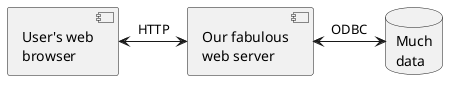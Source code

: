 @startuml

[User's web\nbrowser] as browser
[Our fabulous\nweb server] as server
database "Much\ndata" as mysql

browser <-> server : HTTP
server <-> mysql : ODBC

@enduml
